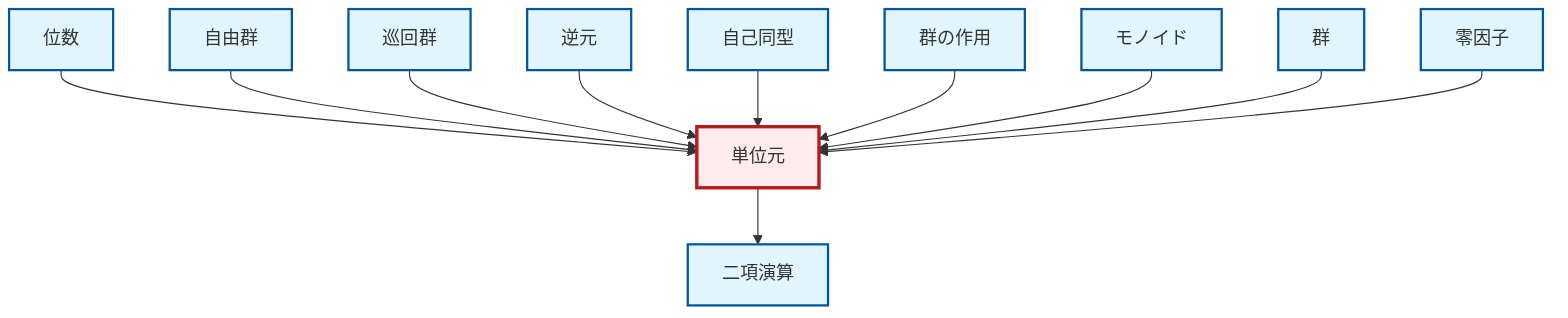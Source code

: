 graph TD
    classDef definition fill:#e1f5fe,stroke:#01579b,stroke-width:2px
    classDef theorem fill:#f3e5f5,stroke:#4a148c,stroke-width:2px
    classDef axiom fill:#fff3e0,stroke:#e65100,stroke-width:2px
    classDef example fill:#e8f5e9,stroke:#1b5e20,stroke-width:2px
    classDef current fill:#ffebee,stroke:#b71c1c,stroke-width:3px
    def-monoid["モノイド"]:::definition
    def-group["群"]:::definition
    def-order["位数"]:::definition
    def-cyclic-group["巡回群"]:::definition
    def-binary-operation["二項演算"]:::definition
    def-identity-element["単位元"]:::definition
    def-group-action["群の作用"]:::definition
    def-zero-divisor["零因子"]:::definition
    def-inverse-element["逆元"]:::definition
    def-free-group["自由群"]:::definition
    def-automorphism["自己同型"]:::definition
    def-order --> def-identity-element
    def-free-group --> def-identity-element
    def-cyclic-group --> def-identity-element
    def-inverse-element --> def-identity-element
    def-automorphism --> def-identity-element
    def-group-action --> def-identity-element
    def-monoid --> def-identity-element
    def-group --> def-identity-element
    def-zero-divisor --> def-identity-element
    def-identity-element --> def-binary-operation
    class def-identity-element current
